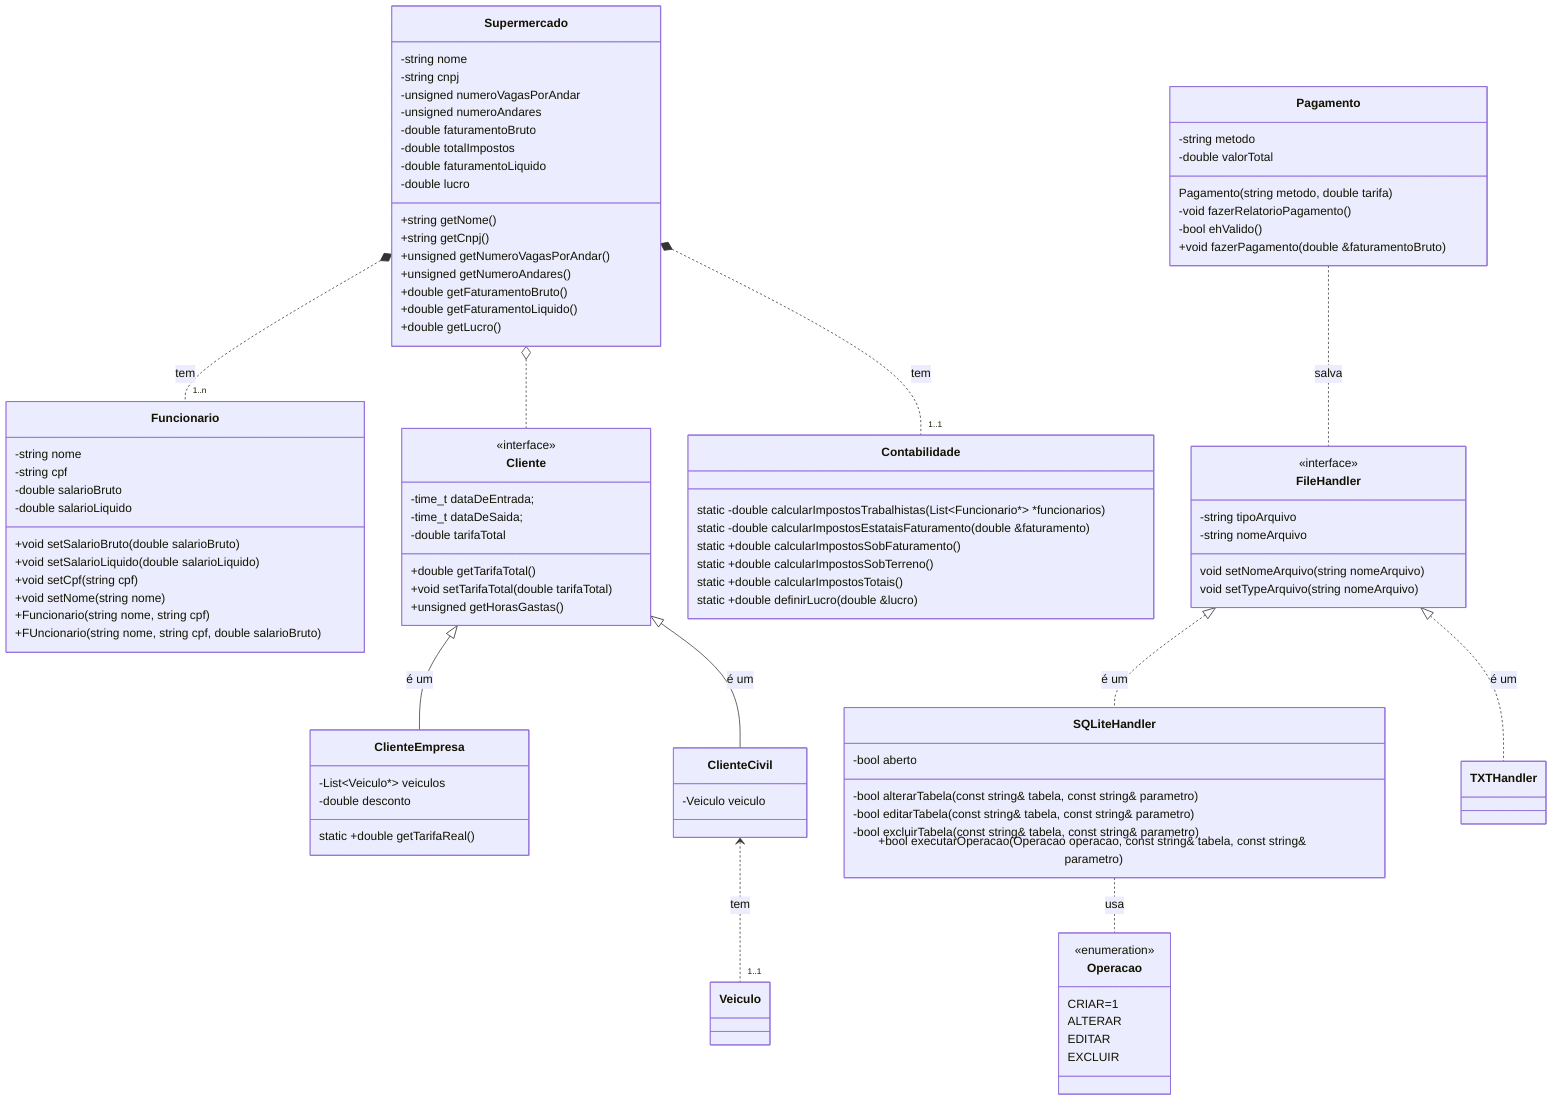classDiagram

class Funcionario{
    -string nome
    -string cpf
    -double salarioBruto
    -double salarioLiquido

    +void setSalarioBruto(double salarioBruto)
    +void setSalarioLiquido(double salarioLiquido)
    +void setCpf(string cpf)
    +void setNome(string nome)
    +Funcionario(string nome, string cpf)
    +FUncionario(string nome, string cpf, double salarioBruto)
}

class Supermercado{
    -string nome
    -string cnpj
    -unsigned numeroVagasPorAndar
    -unsigned numeroAndares
    -double faturamentoBruto
    -double totalImpostos
    -double faturamentoLiquido
    -double lucro

    +string getNome()
    +string getCnpj()
    +unsigned getNumeroVagasPorAndar()
    +unsigned getNumeroAndares()
    +double getFaturamentoBruto()
    +double getFaturamentoLiquido()
    +double getLucro()
}

Supermercado *.. "1..n" Funcionario: tem

class Pagamento{
    -string metodo
    -double valorTotal

    Pagamento(string metodo, double tarifa)
    
    -void fazerRelatorioPagamento()
    -bool ehValido()
    +void fazerPagamento(double &faturamentoBruto)
}

class Cliente{
    <<interface>>
    -time_t dataDeEntrada;
    -time_t dataDeSaida;
    -double tarifaTotal

    +double getTarifaTotal()
    +void setTarifaTotal(double tarifaTotal)
    +unsigned getHorasGastas()
}

class ClienteEmpresa{
    -List~Veiculo*~ veiculos
    -double desconto

    static +double getTarifaReal()
}

class ClienteCivil{
    -Veiculo veiculo
}

Cliente <|-- ClienteEmpresa: é um
Cliente <|-- ClienteCivil: é um

ClienteCivil <.. "1..1" Veiculo: tem

Supermercado o.. Cliente

class Contabilidade{
    static -double calcularImpostosTrabalhistas(List~Funcionario*~ *funcionarios)
    static -double calcularImpostosEstataisFaturamento(double &faturamento)
    static +double calcularImpostosSobFaturamento()
    static +double calcularImpostosSobTerreno()
    static +double calcularImpostosTotais()
    static +double definirLucro(double &lucro)
}

Supermercado *.. "1..1" Contabilidade: tem

class FileHandler{
    <<interface>>

    -string tipoArquivo
    -string nomeArquivo

    void setNomeArquivo(string nomeArquivo)
    void setTypeArquivo(string nomeArquivo)
}

class SQLiteHandler{
    -bool aberto

    -bool alterarTabela(const string& tabela, const string& parametro)
    -bool editarTabela(const string& tabela, const string& parametro)
    -bool excluirTabela(const string& tabela, const string& parametro)

    +bool executarOperacao(Operacao operacao, const string& tabela, const string& parametro)
    
}

class TXTHandler{
    
}

class Operacao{
    <<enumeration>>
    CRIAR=1
    ALTERAR
    EDITAR
    EXCLUIR
}

FileHandler <|.. TXTHandler: é um
FileHandler <|.. SQLiteHandler: é um
SQLiteHandler .. Operacao: usa
Pagamento .. FileHandler: salva